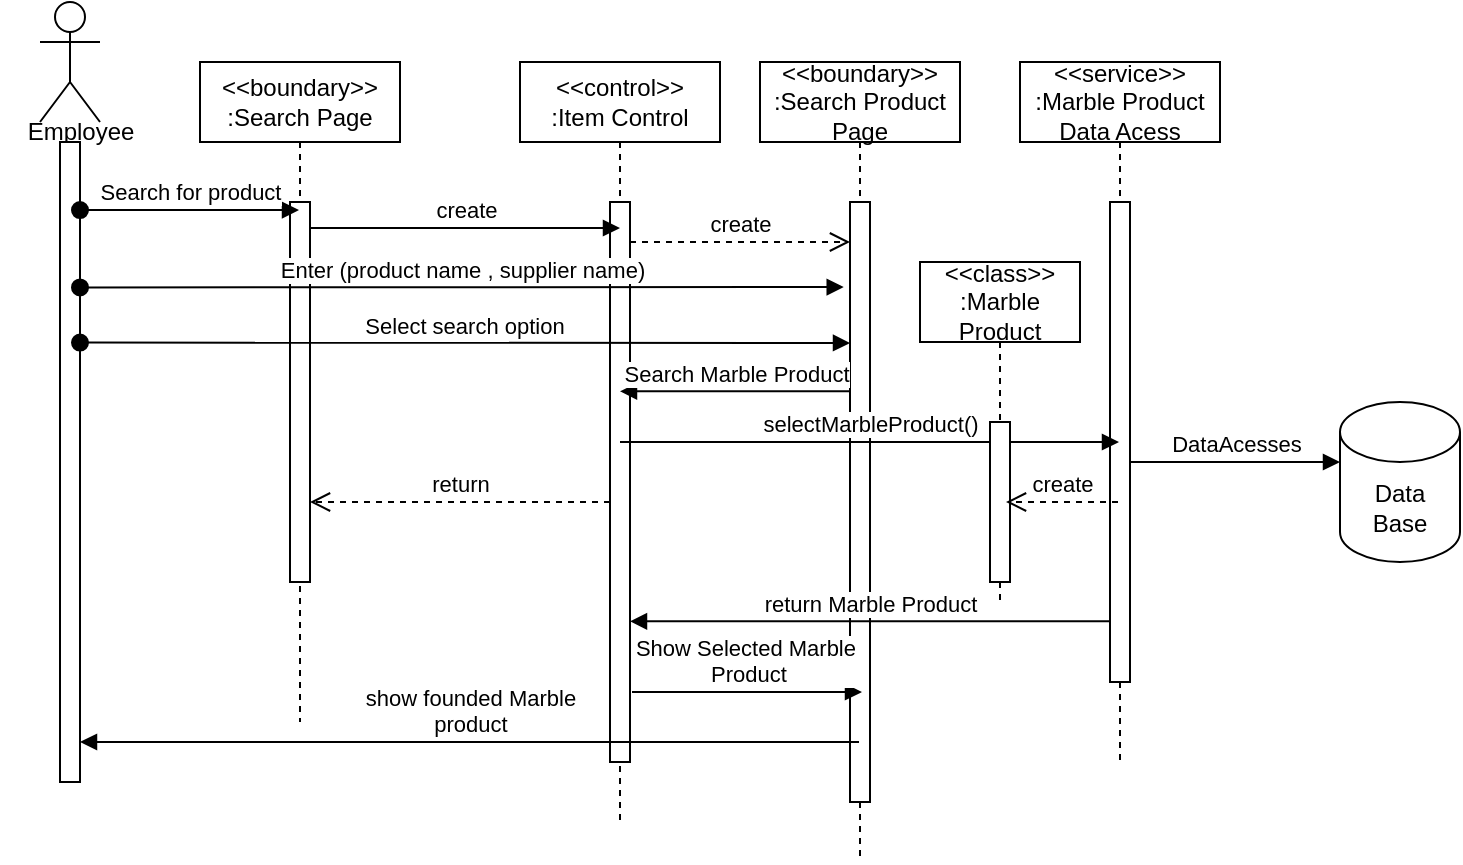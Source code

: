 <mxfile version="24.4.13" type="github">
  <diagram name="Page-1" id="2YBvvXClWsGukQMizWep">
    <mxGraphModel dx="1743" dy="401" grid="1" gridSize="10" guides="1" tooltips="1" connect="1" arrows="1" fold="1" page="1" pageScale="1" pageWidth="850" pageHeight="1100" math="0" shadow="0">
      <root>
        <mxCell id="0" />
        <mxCell id="1" parent="0" />
        <mxCell id="aM9ryv3xv72pqoxQDRHE-1" value="&lt;div&gt;&lt;span style=&quot;background-color: initial;&quot;&gt;&amp;lt;&amp;lt;boundary&amp;gt;&amp;gt;&lt;br&gt;:Search Page&lt;/span&gt;&lt;br&gt;&lt;/div&gt;" style="shape=umlLifeline;perimeter=lifelinePerimeter;whiteSpace=wrap;html=1;container=0;dropTarget=0;collapsible=0;recursiveResize=0;outlineConnect=0;portConstraint=eastwest;newEdgeStyle={&quot;edgeStyle&quot;:&quot;elbowEdgeStyle&quot;,&quot;elbow&quot;:&quot;vertical&quot;,&quot;curved&quot;:0,&quot;rounded&quot;:0};" parent="1" vertex="1">
          <mxGeometry x="60" y="60" width="100" height="330" as="geometry" />
        </mxCell>
        <mxCell id="aM9ryv3xv72pqoxQDRHE-2" value="" style="html=1;points=[];perimeter=orthogonalPerimeter;outlineConnect=0;targetShapes=umlLifeline;portConstraint=eastwest;newEdgeStyle={&quot;edgeStyle&quot;:&quot;elbowEdgeStyle&quot;,&quot;elbow&quot;:&quot;vertical&quot;,&quot;curved&quot;:0,&quot;rounded&quot;:0};" parent="aM9ryv3xv72pqoxQDRHE-1" vertex="1">
          <mxGeometry x="45" y="70" width="10" height="190" as="geometry" />
        </mxCell>
        <mxCell id="aM9ryv3xv72pqoxQDRHE-5" value="&lt;div&gt;&amp;lt;&amp;lt;control&amp;gt;&amp;gt;&lt;/div&gt;:Item Control" style="shape=umlLifeline;perimeter=lifelinePerimeter;whiteSpace=wrap;html=1;container=0;dropTarget=0;collapsible=0;recursiveResize=0;outlineConnect=0;portConstraint=eastwest;newEdgeStyle={&quot;edgeStyle&quot;:&quot;elbowEdgeStyle&quot;,&quot;elbow&quot;:&quot;vertical&quot;,&quot;curved&quot;:0,&quot;rounded&quot;:0};" parent="1" vertex="1">
          <mxGeometry x="220" y="60" width="100" height="380" as="geometry" />
        </mxCell>
        <mxCell id="aM9ryv3xv72pqoxQDRHE-6" value="" style="html=1;points=[];perimeter=orthogonalPerimeter;outlineConnect=0;targetShapes=umlLifeline;portConstraint=eastwest;newEdgeStyle={&quot;edgeStyle&quot;:&quot;elbowEdgeStyle&quot;,&quot;elbow&quot;:&quot;vertical&quot;,&quot;curved&quot;:0,&quot;rounded&quot;:0};" parent="aM9ryv3xv72pqoxQDRHE-5" vertex="1">
          <mxGeometry x="45" y="70" width="10" height="280" as="geometry" />
        </mxCell>
        <mxCell id="aM9ryv3xv72pqoxQDRHE-7" value="create" style="html=1;verticalAlign=bottom;endArrow=block;edgeStyle=elbowEdgeStyle;elbow=vertical;curved=0;rounded=0;" parent="1" edge="1">
          <mxGeometry relative="1" as="geometry">
            <mxPoint x="115.0" y="143.0" as="sourcePoint" />
            <Array as="points">
              <mxPoint x="190" y="143" />
            </Array>
            <mxPoint x="270" y="143" as="targetPoint" />
          </mxGeometry>
        </mxCell>
        <mxCell id="aM9ryv3xv72pqoxQDRHE-8" value="return" style="html=1;verticalAlign=bottom;endArrow=open;dashed=1;endSize=8;edgeStyle=elbowEdgeStyle;elbow=vertical;curved=0;rounded=0;" parent="1" source="aM9ryv3xv72pqoxQDRHE-6" target="aM9ryv3xv72pqoxQDRHE-2" edge="1">
          <mxGeometry relative="1" as="geometry">
            <mxPoint x="195" y="205" as="targetPoint" />
            <Array as="points">
              <mxPoint x="190" y="280" />
            </Array>
          </mxGeometry>
        </mxCell>
        <mxCell id="KCB5_h4MI9SKmkgAHEcB-1" value="" style="shape=umlActor;verticalLabelPosition=bottom;verticalAlign=top;html=1;outlineConnect=0;" vertex="1" parent="1">
          <mxGeometry x="-20" y="30" width="30" height="60" as="geometry" />
        </mxCell>
        <mxCell id="KCB5_h4MI9SKmkgAHEcB-2" value="Employee" style="text;html=1;align=center;verticalAlign=middle;resizable=0;points=[];autosize=1;strokeColor=none;fillColor=none;" vertex="1" parent="1">
          <mxGeometry x="-40" y="80" width="80" height="30" as="geometry" />
        </mxCell>
        <mxCell id="KCB5_h4MI9SKmkgAHEcB-3" value="" style="html=1;points=[[0,0,0,0,5],[0,1,0,0,-5],[1,0,0,0,5],[1,1,0,0,-5]];perimeter=orthogonalPerimeter;outlineConnect=0;targetShapes=umlLifeline;portConstraint=eastwest;newEdgeStyle={&quot;curved&quot;:0,&quot;rounded&quot;:0};" vertex="1" parent="1">
          <mxGeometry x="-10" y="100" width="10" height="320" as="geometry" />
        </mxCell>
        <mxCell id="aM9ryv3xv72pqoxQDRHE-3" value="Search for product" style="html=1;verticalAlign=bottom;startArrow=oval;endArrow=block;startSize=8;edgeStyle=elbowEdgeStyle;elbow=vertical;curved=0;rounded=0;" parent="1" edge="1">
          <mxGeometry relative="1" as="geometry">
            <mxPoint y="134.06" as="sourcePoint" />
            <mxPoint x="109.5" y="134.286" as="targetPoint" />
          </mxGeometry>
        </mxCell>
        <mxCell id="KCB5_h4MI9SKmkgAHEcB-6" value="&lt;div&gt;&amp;lt;&amp;lt;boundary&amp;gt;&amp;gt;&lt;/div&gt;:Search Product Page" style="shape=umlLifeline;perimeter=lifelinePerimeter;whiteSpace=wrap;html=1;container=0;dropTarget=0;collapsible=0;recursiveResize=0;outlineConnect=0;portConstraint=eastwest;newEdgeStyle={&quot;edgeStyle&quot;:&quot;elbowEdgeStyle&quot;,&quot;elbow&quot;:&quot;vertical&quot;,&quot;curved&quot;:0,&quot;rounded&quot;:0};" vertex="1" parent="1">
          <mxGeometry x="340" y="60" width="100" height="400" as="geometry" />
        </mxCell>
        <mxCell id="KCB5_h4MI9SKmkgAHEcB-7" value="" style="html=1;points=[];perimeter=orthogonalPerimeter;outlineConnect=0;targetShapes=umlLifeline;portConstraint=eastwest;newEdgeStyle={&quot;edgeStyle&quot;:&quot;elbowEdgeStyle&quot;,&quot;elbow&quot;:&quot;vertical&quot;,&quot;curved&quot;:0,&quot;rounded&quot;:0};" vertex="1" parent="KCB5_h4MI9SKmkgAHEcB-6">
          <mxGeometry x="45" y="70" width="10" height="300" as="geometry" />
        </mxCell>
        <mxCell id="KCB5_h4MI9SKmkgAHEcB-8" value="create" style="html=1;verticalAlign=bottom;endArrow=open;dashed=1;endSize=8;edgeStyle=elbowEdgeStyle;elbow=vertical;curved=0;rounded=0;" edge="1" parent="1" source="aM9ryv3xv72pqoxQDRHE-6" target="KCB5_h4MI9SKmkgAHEcB-7">
          <mxGeometry relative="1" as="geometry">
            <mxPoint x="380" y="150" as="targetPoint" />
            <Array as="points">
              <mxPoint x="320.0" y="150" />
            </Array>
            <mxPoint x="290" y="150" as="sourcePoint" />
          </mxGeometry>
        </mxCell>
        <mxCell id="KCB5_h4MI9SKmkgAHEcB-9" value="Enter (product name , supplier name)" style="html=1;verticalAlign=bottom;startArrow=oval;endArrow=block;startSize=8;edgeStyle=elbowEdgeStyle;elbow=vertical;curved=0;rounded=0;entryX=-0.314;entryY=0.204;entryDx=0;entryDy=0;entryPerimeter=0;" edge="1" parent="1">
          <mxGeometry relative="1" as="geometry">
            <mxPoint x="-2.274e-13" y="172.714" as="sourcePoint" />
            <mxPoint x="381.86" y="172.72" as="targetPoint" />
          </mxGeometry>
        </mxCell>
        <mxCell id="KCB5_h4MI9SKmkgAHEcB-10" value="Select search option" style="html=1;verticalAlign=bottom;startArrow=oval;endArrow=block;startSize=8;edgeStyle=elbowEdgeStyle;elbow=vertical;curved=0;rounded=0;" edge="1" parent="1">
          <mxGeometry relative="1" as="geometry">
            <mxPoint x="-2.274e-13" y="200.286" as="sourcePoint" />
            <mxPoint x="385.0" y="200.286" as="targetPoint" />
          </mxGeometry>
        </mxCell>
        <mxCell id="KCB5_h4MI9SKmkgAHEcB-11" value="Search Marble Product" style="html=1;verticalAlign=bottom;endArrow=block;edgeStyle=elbowEdgeStyle;elbow=vertical;curved=0;rounded=0;" edge="1" parent="1" source="KCB5_h4MI9SKmkgAHEcB-7" target="aM9ryv3xv72pqoxQDRHE-5">
          <mxGeometry relative="1" as="geometry">
            <mxPoint x="425.0" y="224.64" as="sourcePoint" />
            <Array as="points">
              <mxPoint x="345.0" y="224.64" />
            </Array>
            <mxPoint x="290" y="225" as="targetPoint" />
          </mxGeometry>
        </mxCell>
        <mxCell id="KCB5_h4MI9SKmkgAHEcB-12" value="&lt;div&gt;&amp;lt;&amp;lt;service&amp;gt;&amp;gt;&lt;/div&gt;:Marble Product Data Acess" style="shape=umlLifeline;perimeter=lifelinePerimeter;whiteSpace=wrap;html=1;container=0;dropTarget=0;collapsible=0;recursiveResize=0;outlineConnect=0;portConstraint=eastwest;newEdgeStyle={&quot;edgeStyle&quot;:&quot;elbowEdgeStyle&quot;,&quot;elbow&quot;:&quot;vertical&quot;,&quot;curved&quot;:0,&quot;rounded&quot;:0};" vertex="1" parent="1">
          <mxGeometry x="470" y="60" width="100" height="350" as="geometry" />
        </mxCell>
        <mxCell id="KCB5_h4MI9SKmkgAHEcB-13" value="" style="html=1;points=[];perimeter=orthogonalPerimeter;outlineConnect=0;targetShapes=umlLifeline;portConstraint=eastwest;newEdgeStyle={&quot;edgeStyle&quot;:&quot;elbowEdgeStyle&quot;,&quot;elbow&quot;:&quot;vertical&quot;,&quot;curved&quot;:0,&quot;rounded&quot;:0};" vertex="1" parent="KCB5_h4MI9SKmkgAHEcB-12">
          <mxGeometry x="45" y="70" width="10" height="240" as="geometry" />
        </mxCell>
        <mxCell id="KCB5_h4MI9SKmkgAHEcB-14" value="selectMarbleProduct()" style="html=1;verticalAlign=bottom;endArrow=block;edgeStyle=elbowEdgeStyle;elbow=vertical;curved=0;rounded=0;" edge="1" parent="1" source="aM9ryv3xv72pqoxQDRHE-5" target="KCB5_h4MI9SKmkgAHEcB-12">
          <mxGeometry relative="1" as="geometry">
            <mxPoint x="290" y="250" as="sourcePoint" />
            <Array as="points">
              <mxPoint x="365.0" y="250.0" />
            </Array>
            <mxPoint x="445.0" y="250.0" as="targetPoint" />
          </mxGeometry>
        </mxCell>
        <mxCell id="KCB5_h4MI9SKmkgAHEcB-15" value="Data&lt;br&gt;Base" style="shape=cylinder3;whiteSpace=wrap;html=1;boundedLbl=1;backgroundOutline=1;size=15;" vertex="1" parent="1">
          <mxGeometry x="630" y="230" width="60" height="80" as="geometry" />
        </mxCell>
        <mxCell id="KCB5_h4MI9SKmkgAHEcB-17" value="DataAcesses" style="html=1;verticalAlign=bottom;endArrow=block;edgeStyle=elbowEdgeStyle;elbow=vertical;curved=0;rounded=0;" edge="1" parent="1" source="KCB5_h4MI9SKmkgAHEcB-13">
          <mxGeometry relative="1" as="geometry">
            <mxPoint x="540" y="260" as="sourcePoint" />
            <Array as="points">
              <mxPoint x="615.0" y="260.0" />
            </Array>
            <mxPoint x="630" y="260" as="targetPoint" />
          </mxGeometry>
        </mxCell>
        <mxCell id="KCB5_h4MI9SKmkgAHEcB-18" value="&lt;div&gt;&amp;lt;&amp;lt;class&amp;gt;&amp;gt;&lt;/div&gt;:Marble&lt;br&gt;Product" style="shape=umlLifeline;perimeter=lifelinePerimeter;whiteSpace=wrap;html=1;container=0;dropTarget=0;collapsible=0;recursiveResize=0;outlineConnect=0;portConstraint=eastwest;newEdgeStyle={&quot;edgeStyle&quot;:&quot;elbowEdgeStyle&quot;,&quot;elbow&quot;:&quot;vertical&quot;,&quot;curved&quot;:0,&quot;rounded&quot;:0};" vertex="1" parent="1">
          <mxGeometry x="420" y="160" width="80" height="170" as="geometry" />
        </mxCell>
        <mxCell id="KCB5_h4MI9SKmkgAHEcB-19" value="" style="html=1;points=[];perimeter=orthogonalPerimeter;outlineConnect=0;targetShapes=umlLifeline;portConstraint=eastwest;newEdgeStyle={&quot;edgeStyle&quot;:&quot;elbowEdgeStyle&quot;,&quot;elbow&quot;:&quot;vertical&quot;,&quot;curved&quot;:0,&quot;rounded&quot;:0};" vertex="1" parent="KCB5_h4MI9SKmkgAHEcB-18">
          <mxGeometry x="35" y="80" width="10" height="80" as="geometry" />
        </mxCell>
        <mxCell id="KCB5_h4MI9SKmkgAHEcB-21" value="create" style="html=1;verticalAlign=bottom;endArrow=open;dashed=1;endSize=8;edgeStyle=elbowEdgeStyle;elbow=vertical;curved=0;rounded=0;" edge="1" parent="1">
          <mxGeometry relative="1" as="geometry">
            <mxPoint x="463" y="280" as="targetPoint" />
            <Array as="points" />
            <mxPoint x="519" y="280" as="sourcePoint" />
          </mxGeometry>
        </mxCell>
        <mxCell id="KCB5_h4MI9SKmkgAHEcB-22" value="return Marble Product" style="html=1;verticalAlign=bottom;endArrow=block;edgeStyle=elbowEdgeStyle;elbow=vertical;curved=0;rounded=0;" edge="1" parent="1" source="KCB5_h4MI9SKmkgAHEcB-13" target="aM9ryv3xv72pqoxQDRHE-6">
          <mxGeometry relative="1" as="geometry">
            <mxPoint x="430" y="340" as="sourcePoint" />
            <Array as="points">
              <mxPoint x="390.0" y="339.64" />
            </Array>
            <mxPoint x="315" y="340" as="targetPoint" />
          </mxGeometry>
        </mxCell>
        <mxCell id="KCB5_h4MI9SKmkgAHEcB-23" value="Show Selected Marble&amp;nbsp;&lt;div&gt;Product&lt;/div&gt;" style="html=1;verticalAlign=bottom;endArrow=block;edgeStyle=elbowEdgeStyle;elbow=vertical;curved=0;rounded=0;" edge="1" parent="1">
          <mxGeometry relative="1" as="geometry">
            <mxPoint x="276" y="375" as="sourcePoint" />
            <Array as="points">
              <mxPoint x="356.0" y="375.0" />
            </Array>
            <mxPoint x="391" y="375" as="targetPoint" />
          </mxGeometry>
        </mxCell>
        <mxCell id="KCB5_h4MI9SKmkgAHEcB-24" value="show founded Marble&lt;br&gt;product" style="html=1;verticalAlign=bottom;endArrow=block;edgeStyle=elbowEdgeStyle;elbow=vertical;curved=0;rounded=0;" edge="1" parent="1" source="KCB5_h4MI9SKmkgAHEcB-6" target="KCB5_h4MI9SKmkgAHEcB-3">
          <mxGeometry relative="1" as="geometry">
            <mxPoint x="315.0" y="400.0" as="sourcePoint" />
            <Array as="points">
              <mxPoint x="235.0" y="400.0" />
            </Array>
            <mxPoint x="160" y="400" as="targetPoint" />
          </mxGeometry>
        </mxCell>
      </root>
    </mxGraphModel>
  </diagram>
</mxfile>
